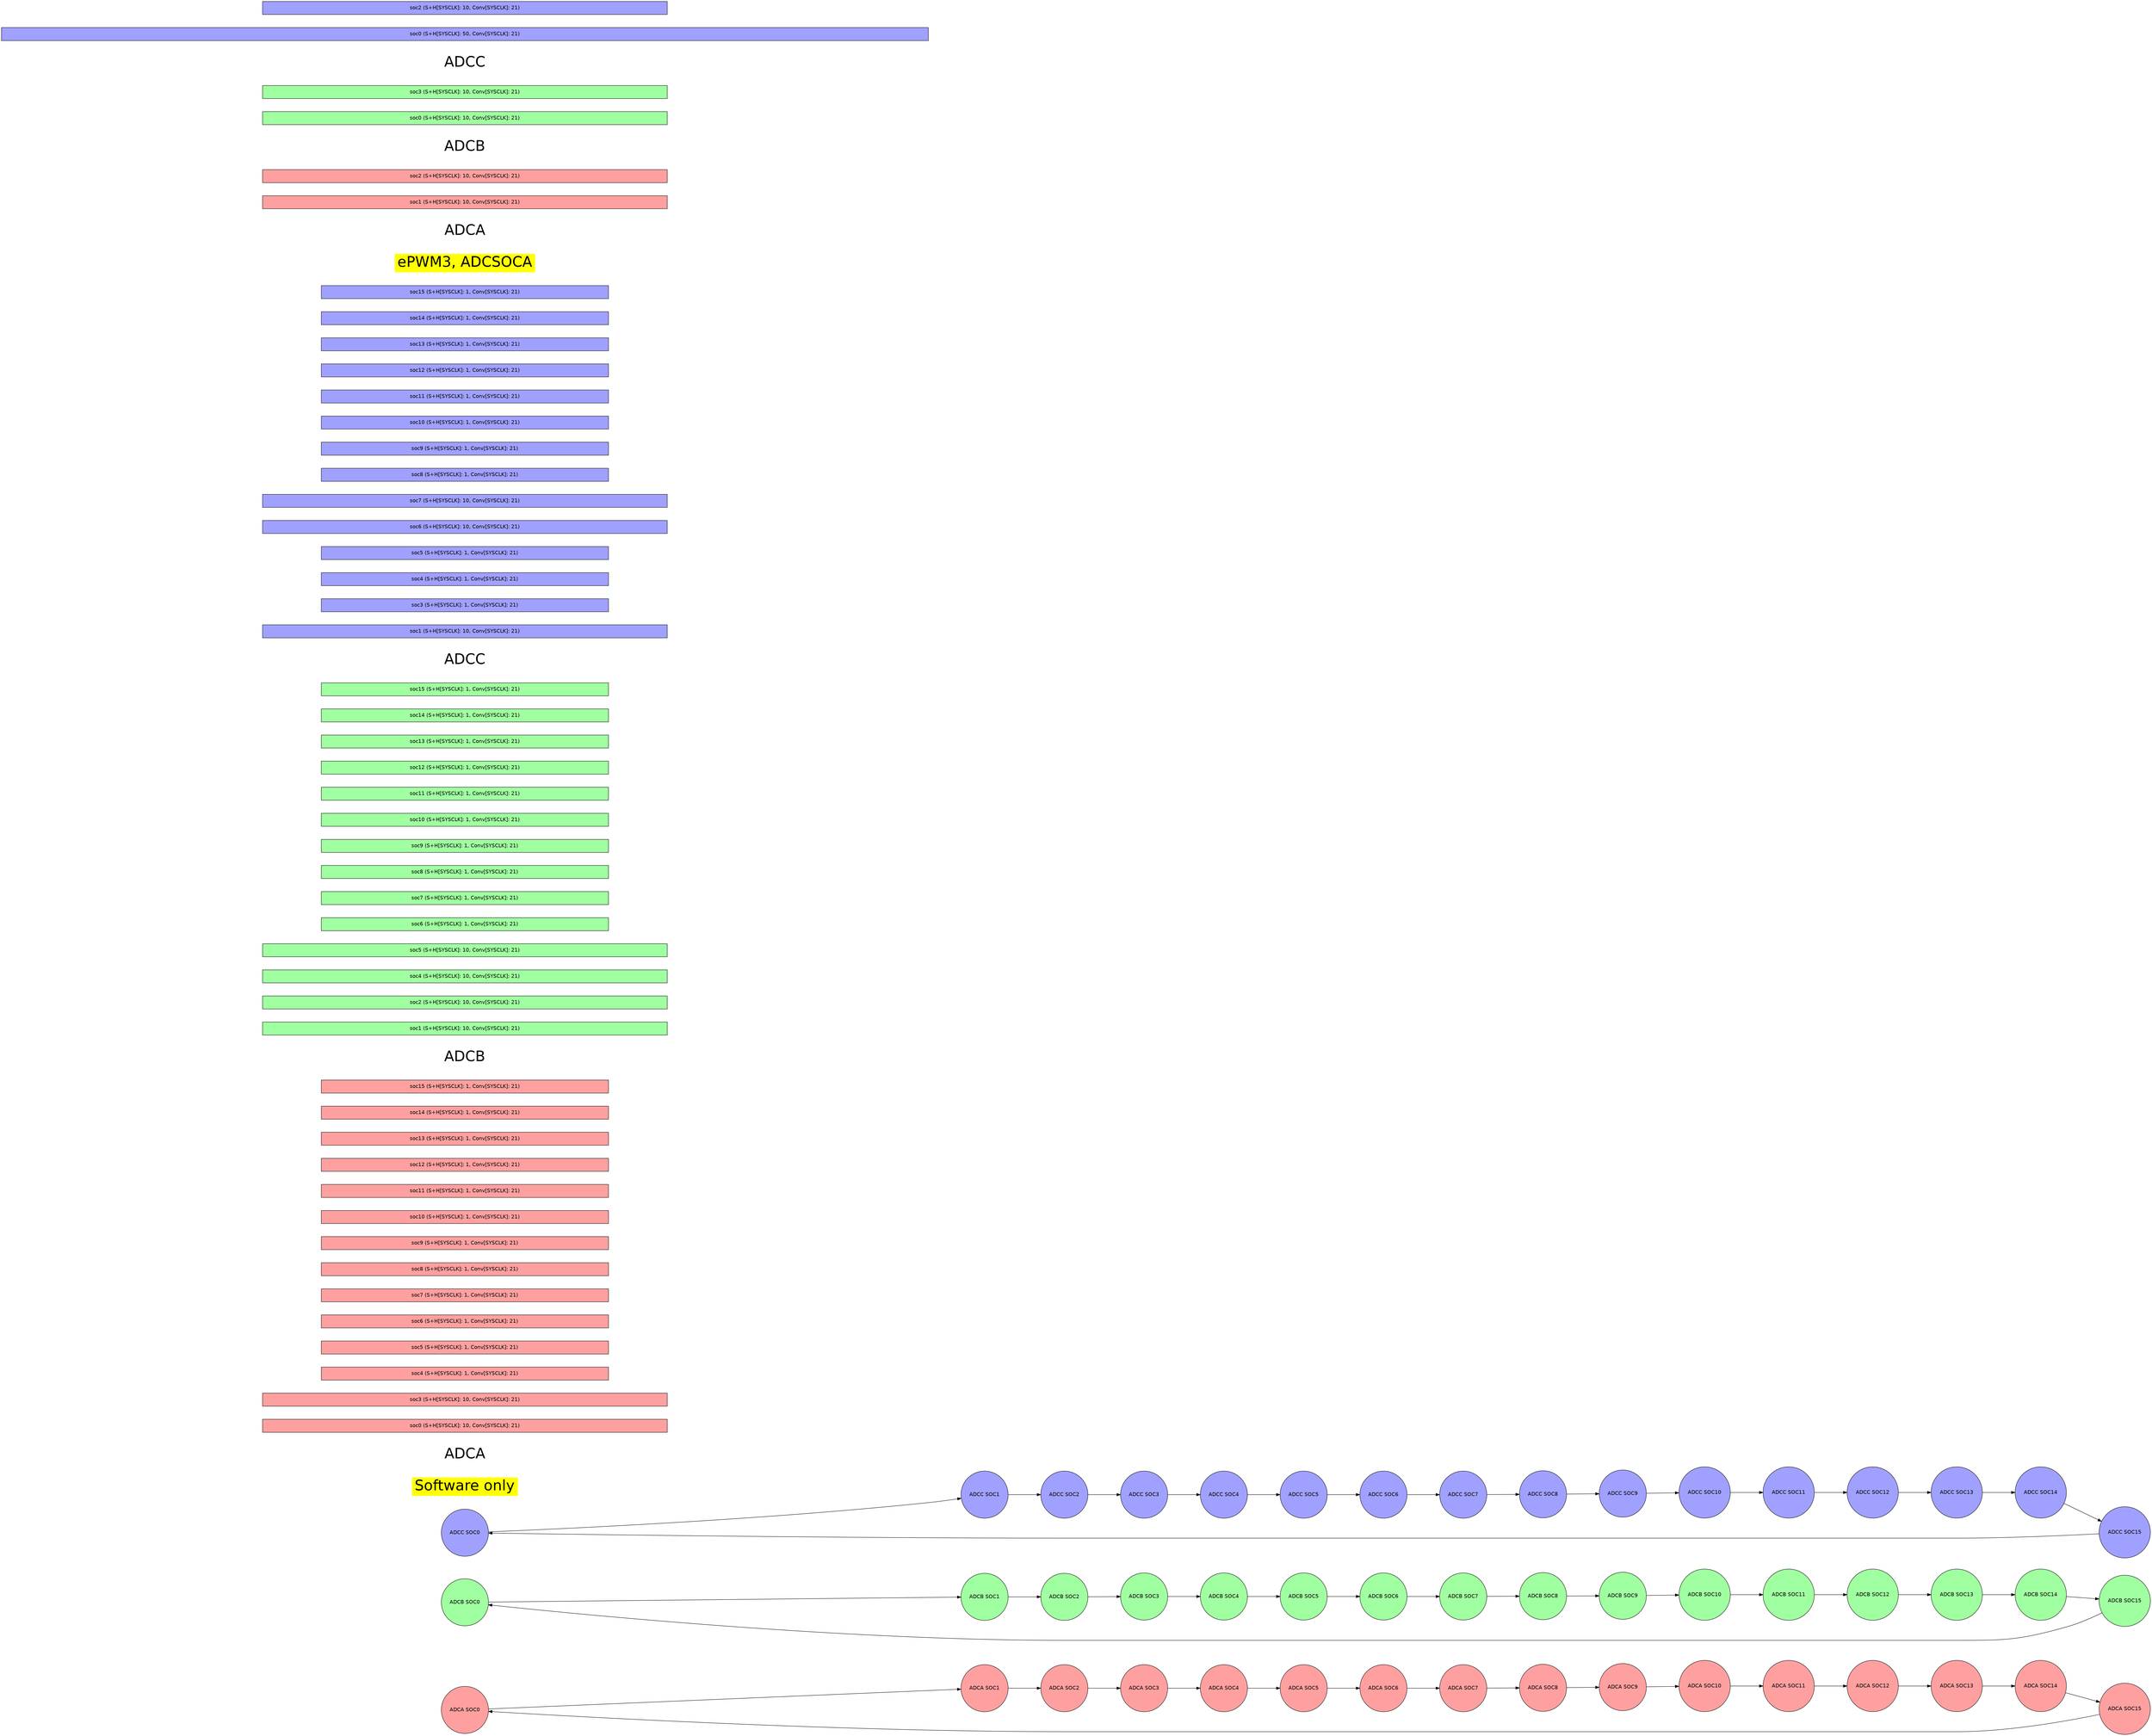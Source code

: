 digraph {
    graph [fontname = "helvetica"];
    node  [fontname = "helvetica"];
    edge  [fontname = "helvetica"];
    graph [mclimit=50 nodesep=0.5 rankdir=LR ranksep=1.25]

    node [shape = circle style=filled];

        adca_SOC0 [label="ADCA SOC0" fillcolor="#FFA0A0" pos="0.000,7.689!"]
        adca_SOC1 [label="ADCA SOC1" fillcolor="#FFA0A0" pos="2.942,7.103!"]
        adca_SOC2 [label="ADCA SOC2" fillcolor="#FFA0A0" pos="5.437,5.437!"]
        adca_SOC3 [label="ADCA SOC3" fillcolor="#FFA0A0" pos="7.103,2.942!"]
        adca_SOC4 [label="ADCA SOC4" fillcolor="#FFA0A0" pos="7.689,0.000!"]
        adca_SOC5 [label="ADCA SOC5" fillcolor="#FFA0A0" pos="7.103,-2.942!"]
        adca_SOC6 [label="ADCA SOC6" fillcolor="#FFA0A0" pos="5.437,-5.437!"]
        adca_SOC7 [label="ADCA SOC7" fillcolor="#FFA0A0" pos="2.942,-7.103!"]
        adca_SOC8 [label="ADCA SOC8" fillcolor="#FFA0A0" pos="0.000,-7.689!"]
        adca_SOC9 [label="ADCA SOC9" fillcolor="#FFA0A0" pos="-2.942,-7.103!"]
        adca_SOC10 [label="ADCA SOC10" fillcolor="#FFA0A0" pos="-5.437,-5.437!"]
        adca_SOC11 [label="ADCA SOC11" fillcolor="#FFA0A0" pos="-7.103,-2.942!"]
        adca_SOC12 [label="ADCA SOC12" fillcolor="#FFA0A0" pos="-7.689,-0.000!"]
        adca_SOC13 [label="ADCA SOC13" fillcolor="#FFA0A0" pos="-7.103,2.942!"]
        adca_SOC14 [label="ADCA SOC14" fillcolor="#FFA0A0" pos="-5.437,5.437!"]
        adca_SOC15 [label="ADCA SOC15" fillcolor="#FFA0A0" pos="-2.942,7.103!"]
        adca_SOC0 -> adca_SOC1
        adca_SOC1 -> adca_SOC2
        adca_SOC2 -> adca_SOC3
        adca_SOC3 -> adca_SOC4
        adca_SOC4 -> adca_SOC5
        adca_SOC5 -> adca_SOC6
        adca_SOC6 -> adca_SOC7
        adca_SOC7 -> adca_SOC8
        adca_SOC8 -> adca_SOC9
        adca_SOC9 -> adca_SOC10
        adca_SOC10 -> adca_SOC11
        adca_SOC11 -> adca_SOC12
        adca_SOC12 -> adca_SOC13
        adca_SOC13 -> adca_SOC14
        adca_SOC14 -> adca_SOC15
        adca_SOC15 -> adca_SOC0
        adcb_SOC0 [label="ADCB SOC0" fillcolor="#A0FFA0" pos="0.000,-43.311!"]
        adcb_SOC1 [label="ADCB SOC1" fillcolor="#A0FFA0" pos="2.942,-43.897!"]
        adcb_SOC2 [label="ADCB SOC2" fillcolor="#A0FFA0" pos="5.437,-45.563!"]
        adcb_SOC3 [label="ADCB SOC3" fillcolor="#A0FFA0" pos="7.103,-48.058!"]
        adcb_SOC4 [label="ADCB SOC4" fillcolor="#A0FFA0" pos="7.689,-51.000!"]
        adcb_SOC5 [label="ADCB SOC5" fillcolor="#A0FFA0" pos="7.103,-53.942!"]
        adcb_SOC6 [label="ADCB SOC6" fillcolor="#A0FFA0" pos="5.437,-56.437!"]
        adcb_SOC7 [label="ADCB SOC7" fillcolor="#A0FFA0" pos="2.942,-58.103!"]
        adcb_SOC8 [label="ADCB SOC8" fillcolor="#A0FFA0" pos="0.000,-58.689!"]
        adcb_SOC9 [label="ADCB SOC9" fillcolor="#A0FFA0" pos="-2.942,-58.103!"]
        adcb_SOC10 [label="ADCB SOC10" fillcolor="#A0FFA0" pos="-5.437,-56.437!"]
        adcb_SOC11 [label="ADCB SOC11" fillcolor="#A0FFA0" pos="-7.103,-53.942!"]
        adcb_SOC12 [label="ADCB SOC12" fillcolor="#A0FFA0" pos="-7.689,-51.000!"]
        adcb_SOC13 [label="ADCB SOC13" fillcolor="#A0FFA0" pos="-7.103,-48.058!"]
        adcb_SOC14 [label="ADCB SOC14" fillcolor="#A0FFA0" pos="-5.437,-45.563!"]
        adcb_SOC15 [label="ADCB SOC15" fillcolor="#A0FFA0" pos="-2.942,-43.897!"]
        adcb_SOC0 -> adcb_SOC1
        adcb_SOC1 -> adcb_SOC2
        adcb_SOC2 -> adcb_SOC3
        adcb_SOC3 -> adcb_SOC4
        adcb_SOC4 -> adcb_SOC5
        adcb_SOC5 -> adcb_SOC6
        adcb_SOC6 -> adcb_SOC7
        adcb_SOC7 -> adcb_SOC8
        adcb_SOC8 -> adcb_SOC9
        adcb_SOC9 -> adcb_SOC10
        adcb_SOC10 -> adcb_SOC11
        adcb_SOC11 -> adcb_SOC12
        adcb_SOC12 -> adcb_SOC13
        adcb_SOC13 -> adcb_SOC14
        adcb_SOC14 -> adcb_SOC15
        adcb_SOC15 -> adcb_SOC0
        adcc_SOC0 [label="ADCC SOC0" fillcolor="#A0A0FF" pos="0.000,-94.311!"]
        adcc_SOC1 [label="ADCC SOC1" fillcolor="#A0A0FF" pos="2.942,-94.897!"]
        adcc_SOC2 [label="ADCC SOC2" fillcolor="#A0A0FF" pos="5.437,-96.563!"]
        adcc_SOC3 [label="ADCC SOC3" fillcolor="#A0A0FF" pos="7.103,-99.058!"]
        adcc_SOC4 [label="ADCC SOC4" fillcolor="#A0A0FF" pos="7.689,-102.000!"]
        adcc_SOC5 [label="ADCC SOC5" fillcolor="#A0A0FF" pos="7.103,-104.942!"]
        adcc_SOC6 [label="ADCC SOC6" fillcolor="#A0A0FF" pos="5.437,-107.437!"]
        adcc_SOC7 [label="ADCC SOC7" fillcolor="#A0A0FF" pos="2.942,-109.103!"]
        adcc_SOC8 [label="ADCC SOC8" fillcolor="#A0A0FF" pos="0.000,-109.689!"]
        adcc_SOC9 [label="ADCC SOC9" fillcolor="#A0A0FF" pos="-2.942,-109.103!"]
        adcc_SOC10 [label="ADCC SOC10" fillcolor="#A0A0FF" pos="-5.437,-107.437!"]
        adcc_SOC11 [label="ADCC SOC11" fillcolor="#A0A0FF" pos="-7.103,-104.942!"]
        adcc_SOC12 [label="ADCC SOC12" fillcolor="#A0A0FF" pos="-7.689,-102.000!"]
        adcc_SOC13 [label="ADCC SOC13" fillcolor="#A0A0FF" pos="-7.103,-99.058!"]
        adcc_SOC14 [label="ADCC SOC14" fillcolor="#A0A0FF" pos="-5.437,-96.563!"]
        adcc_SOC15 [label="ADCC SOC15" fillcolor="#A0A0FF" pos="-2.942,-94.897!"]
        adcc_SOC0 -> adcc_SOC1
        adcc_SOC1 -> adcc_SOC2
        adcc_SOC2 -> adcc_SOC3
        adcc_SOC3 -> adcc_SOC4
        adcc_SOC4 -> adcc_SOC5
        adcc_SOC5 -> adcc_SOC6
        adcc_SOC6 -> adcc_SOC7
        adcc_SOC7 -> adcc_SOC8
        adcc_SOC8 -> adcc_SOC9
        adcc_SOC9 -> adcc_SOC10
        adcc_SOC10 -> adcc_SOC11
        adcc_SOC11 -> adcc_SOC12
        adcc_SOC12 -> adcc_SOC13
        adcc_SOC13 -> adcc_SOC14
        adcc_SOC14 -> adcc_SOC15
        adcc_SOC15 -> adcc_SOC0
    node [shape=rect style=filled];
        ADC_TRIGGER_SW_ONLY[label="Software only" fillcolor="yellow"  fontsize="40" color="white" pos="24.000,-3.000!"]
          
        adca_ADC_TRIGGER_SW_ONLY[label="ADCA"  fontsize="40" fillcolor="white" color="white" pos="24.000,-9.000!"]
          
        adca_ADC_TRIGGER_SW_ONLY_soc0[label="soc0 (S+H[SYSCLK]: 10, Conv[SYSCLK]: 21)" fillcolor="#FFA0A0" width="15.500" pos="34.750,-9.000!"]
          
        adca_ADC_TRIGGER_SW_ONLY_soc3[label="soc3 (S+H[SYSCLK]: 10, Conv[SYSCLK]: 21)" fillcolor="#FFA0A0" width="15.500" pos="50.250,-9.000!"]
          
        adca_ADC_TRIGGER_SW_ONLY_soc4[label="soc4 (S+H[SYSCLK]: 1, Conv[SYSCLK]: 21)" fillcolor="#FFA0A0" width="11.000" pos="63.500,-9.000!"]
          
        adca_ADC_TRIGGER_SW_ONLY_soc5[label="soc5 (S+H[SYSCLK]: 1, Conv[SYSCLK]: 21)" fillcolor="#FFA0A0" width="11.000" pos="74.500,-9.000!"]
          
        adca_ADC_TRIGGER_SW_ONLY_soc6[label="soc6 (S+H[SYSCLK]: 1, Conv[SYSCLK]: 21)" fillcolor="#FFA0A0" width="11.000" pos="85.500,-9.000!"]
          
        adca_ADC_TRIGGER_SW_ONLY_soc7[label="soc7 (S+H[SYSCLK]: 1, Conv[SYSCLK]: 21)" fillcolor="#FFA0A0" width="11.000" pos="96.500,-9.000!"]
          
        adca_ADC_TRIGGER_SW_ONLY_soc8[label="soc8 (S+H[SYSCLK]: 1, Conv[SYSCLK]: 21)" fillcolor="#FFA0A0" width="11.000" pos="107.500,-9.000!"]
          
        adca_ADC_TRIGGER_SW_ONLY_soc9[label="soc9 (S+H[SYSCLK]: 1, Conv[SYSCLK]: 21)" fillcolor="#FFA0A0" width="11.000" pos="118.500,-9.000!"]
          
        adca_ADC_TRIGGER_SW_ONLY_soc10[label="soc10 (S+H[SYSCLK]: 1, Conv[SYSCLK]: 21)" fillcolor="#FFA0A0" width="11.000" pos="129.500,-9.000!"]
          
        adca_ADC_TRIGGER_SW_ONLY_soc11[label="soc11 (S+H[SYSCLK]: 1, Conv[SYSCLK]: 21)" fillcolor="#FFA0A0" width="11.000" pos="140.500,-9.000!"]
          
        adca_ADC_TRIGGER_SW_ONLY_soc12[label="soc12 (S+H[SYSCLK]: 1, Conv[SYSCLK]: 21)" fillcolor="#FFA0A0" width="11.000" pos="151.500,-9.000!"]
          
        adca_ADC_TRIGGER_SW_ONLY_soc13[label="soc13 (S+H[SYSCLK]: 1, Conv[SYSCLK]: 21)" fillcolor="#FFA0A0" width="11.000" pos="162.500,-9.000!"]
          
        adca_ADC_TRIGGER_SW_ONLY_soc14[label="soc14 (S+H[SYSCLK]: 1, Conv[SYSCLK]: 21)" fillcolor="#FFA0A0" width="11.000" pos="173.500,-9.000!"]
          
        adca_ADC_TRIGGER_SW_ONLY_soc15[label="soc15 (S+H[SYSCLK]: 1, Conv[SYSCLK]: 21)" fillcolor="#FFA0A0" width="11.000" pos="184.500,-9.000!"]
          
        adcb_ADC_TRIGGER_SW_ONLY[label="ADCB"  fontsize="40" fillcolor="white" color="white" pos="24.000,-12.000!"]
          
        adcb_ADC_TRIGGER_SW_ONLY_soc1[label="soc1 (S+H[SYSCLK]: 10, Conv[SYSCLK]: 21)" fillcolor="#A0FFA0" width="15.500" pos="34.750,-12.000!"]
          
        adcb_ADC_TRIGGER_SW_ONLY_soc2[label="soc2 (S+H[SYSCLK]: 10, Conv[SYSCLK]: 21)" fillcolor="#A0FFA0" width="15.500" pos="50.250,-12.000!"]
          
        adcb_ADC_TRIGGER_SW_ONLY_soc4[label="soc4 (S+H[SYSCLK]: 10, Conv[SYSCLK]: 21)" fillcolor="#A0FFA0" width="15.500" pos="65.750,-12.000!"]
          
        adcb_ADC_TRIGGER_SW_ONLY_soc5[label="soc5 (S+H[SYSCLK]: 10, Conv[SYSCLK]: 21)" fillcolor="#A0FFA0" width="15.500" pos="81.250,-12.000!"]
          
        adcb_ADC_TRIGGER_SW_ONLY_soc6[label="soc6 (S+H[SYSCLK]: 1, Conv[SYSCLK]: 21)" fillcolor="#A0FFA0" width="11.000" pos="94.500,-12.000!"]
          
        adcb_ADC_TRIGGER_SW_ONLY_soc7[label="soc7 (S+H[SYSCLK]: 1, Conv[SYSCLK]: 21)" fillcolor="#A0FFA0" width="11.000" pos="105.500,-12.000!"]
          
        adcb_ADC_TRIGGER_SW_ONLY_soc8[label="soc8 (S+H[SYSCLK]: 1, Conv[SYSCLK]: 21)" fillcolor="#A0FFA0" width="11.000" pos="116.500,-12.000!"]
          
        adcb_ADC_TRIGGER_SW_ONLY_soc9[label="soc9 (S+H[SYSCLK]: 1, Conv[SYSCLK]: 21)" fillcolor="#A0FFA0" width="11.000" pos="127.500,-12.000!"]
          
        adcb_ADC_TRIGGER_SW_ONLY_soc10[label="soc10 (S+H[SYSCLK]: 1, Conv[SYSCLK]: 21)" fillcolor="#A0FFA0" width="11.000" pos="138.500,-12.000!"]
          
        adcb_ADC_TRIGGER_SW_ONLY_soc11[label="soc11 (S+H[SYSCLK]: 1, Conv[SYSCLK]: 21)" fillcolor="#A0FFA0" width="11.000" pos="149.500,-12.000!"]
          
        adcb_ADC_TRIGGER_SW_ONLY_soc12[label="soc12 (S+H[SYSCLK]: 1, Conv[SYSCLK]: 21)" fillcolor="#A0FFA0" width="11.000" pos="160.500,-12.000!"]
          
        adcb_ADC_TRIGGER_SW_ONLY_soc13[label="soc13 (S+H[SYSCLK]: 1, Conv[SYSCLK]: 21)" fillcolor="#A0FFA0" width="11.000" pos="171.500,-12.000!"]
          
        adcb_ADC_TRIGGER_SW_ONLY_soc14[label="soc14 (S+H[SYSCLK]: 1, Conv[SYSCLK]: 21)" fillcolor="#A0FFA0" width="11.000" pos="182.500,-12.000!"]
          
        adcb_ADC_TRIGGER_SW_ONLY_soc15[label="soc15 (S+H[SYSCLK]: 1, Conv[SYSCLK]: 21)" fillcolor="#A0FFA0" width="11.000" pos="193.500,-12.000!"]
          
        adcc_ADC_TRIGGER_SW_ONLY[label="ADCC"  fontsize="40" fillcolor="white" color="white" pos="24.000,-15.000!"]
          
        adcc_ADC_TRIGGER_SW_ONLY_soc1[label="soc1 (S+H[SYSCLK]: 10, Conv[SYSCLK]: 21)" fillcolor="#A0A0FF" width="15.500" pos="34.750,-15.000!"]
          
        adcc_ADC_TRIGGER_SW_ONLY_soc3[label="soc3 (S+H[SYSCLK]: 1, Conv[SYSCLK]: 21)" fillcolor="#A0A0FF" width="11.000" pos="48.000,-15.000!"]
          
        adcc_ADC_TRIGGER_SW_ONLY_soc4[label="soc4 (S+H[SYSCLK]: 1, Conv[SYSCLK]: 21)" fillcolor="#A0A0FF" width="11.000" pos="59.000,-15.000!"]
          
        adcc_ADC_TRIGGER_SW_ONLY_soc5[label="soc5 (S+H[SYSCLK]: 1, Conv[SYSCLK]: 21)" fillcolor="#A0A0FF" width="11.000" pos="70.000,-15.000!"]
          
        adcc_ADC_TRIGGER_SW_ONLY_soc6[label="soc6 (S+H[SYSCLK]: 10, Conv[SYSCLK]: 21)" fillcolor="#A0A0FF" width="15.500" pos="83.250,-15.000!"]
          
        adcc_ADC_TRIGGER_SW_ONLY_soc7[label="soc7 (S+H[SYSCLK]: 10, Conv[SYSCLK]: 21)" fillcolor="#A0A0FF" width="15.500" pos="98.750,-15.000!"]
          
        adcc_ADC_TRIGGER_SW_ONLY_soc8[label="soc8 (S+H[SYSCLK]: 1, Conv[SYSCLK]: 21)" fillcolor="#A0A0FF" width="11.000" pos="112.000,-15.000!"]
          
        adcc_ADC_TRIGGER_SW_ONLY_soc9[label="soc9 (S+H[SYSCLK]: 1, Conv[SYSCLK]: 21)" fillcolor="#A0A0FF" width="11.000" pos="123.000,-15.000!"]
          
        adcc_ADC_TRIGGER_SW_ONLY_soc10[label="soc10 (S+H[SYSCLK]: 1, Conv[SYSCLK]: 21)" fillcolor="#A0A0FF" width="11.000" pos="134.000,-15.000!"]
          
        adcc_ADC_TRIGGER_SW_ONLY_soc11[label="soc11 (S+H[SYSCLK]: 1, Conv[SYSCLK]: 21)" fillcolor="#A0A0FF" width="11.000" pos="145.000,-15.000!"]
          
        adcc_ADC_TRIGGER_SW_ONLY_soc12[label="soc12 (S+H[SYSCLK]: 1, Conv[SYSCLK]: 21)" fillcolor="#A0A0FF" width="11.000" pos="156.000,-15.000!"]
          
        adcc_ADC_TRIGGER_SW_ONLY_soc13[label="soc13 (S+H[SYSCLK]: 1, Conv[SYSCLK]: 21)" fillcolor="#A0A0FF" width="11.000" pos="167.000,-15.000!"]
          
        adcc_ADC_TRIGGER_SW_ONLY_soc14[label="soc14 (S+H[SYSCLK]: 1, Conv[SYSCLK]: 21)" fillcolor="#A0A0FF" width="11.000" pos="178.000,-15.000!"]
          
        adcc_ADC_TRIGGER_SW_ONLY_soc15[label="soc15 (S+H[SYSCLK]: 1, Conv[SYSCLK]: 21)" fillcolor="#A0A0FF" width="11.000" pos="189.000,-15.000!"]
        ADC_TRIGGER_EPWM3_SOCA[label="ePWM3, ADCSOCA" fillcolor="yellow"  fontsize="40" color="white" pos="24.000,-18.000!"]
          
        adca_ADC_TRIGGER_EPWM3_SOCA[label="ADCA"  fontsize="40" fillcolor="white" color="white" pos="24.000,-24.000!"]
          
        adca_ADC_TRIGGER_EPWM3_SOCA_soc1[label="soc1 (S+H[SYSCLK]: 10, Conv[SYSCLK]: 21)" fillcolor="#FFA0A0" width="15.500" pos="34.750,-24.000!"]
          
        adca_ADC_TRIGGER_EPWM3_SOCA_soc2[label="soc2 (S+H[SYSCLK]: 10, Conv[SYSCLK]: 21)" fillcolor="#FFA0A0" width="15.500" pos="50.250,-24.000!"]
          
        adcb_ADC_TRIGGER_EPWM3_SOCA[label="ADCB"  fontsize="40" fillcolor="white" color="white" pos="24.000,-27.000!"]
          
        adcb_ADC_TRIGGER_EPWM3_SOCA_soc0[label="soc0 (S+H[SYSCLK]: 10, Conv[SYSCLK]: 21)" fillcolor="#A0FFA0" width="15.500" pos="34.750,-27.000!"]
          
        adcb_ADC_TRIGGER_EPWM3_SOCA_soc3[label="soc3 (S+H[SYSCLK]: 10, Conv[SYSCLK]: 21)" fillcolor="#A0FFA0" width="15.500" pos="50.250,-27.000!"]
          
        adcc_ADC_TRIGGER_EPWM3_SOCA[label="ADCC"  fontsize="40" fillcolor="white" color="white" pos="24.000,-30.000!"]
          
        adcc_ADC_TRIGGER_EPWM3_SOCA_soc0[label="soc0 (S+H[SYSCLK]: 50, Conv[SYSCLK]: 21)" fillcolor="#A0A0FF" width="35.500" pos="44.750,-30.000!"]
          
        adcc_ADC_TRIGGER_EPWM3_SOCA_soc2[label="soc2 (S+H[SYSCLK]: 10, Conv[SYSCLK]: 21)" fillcolor="#A0A0FF" width="15.500" pos="70.250,-30.000!"]
}
